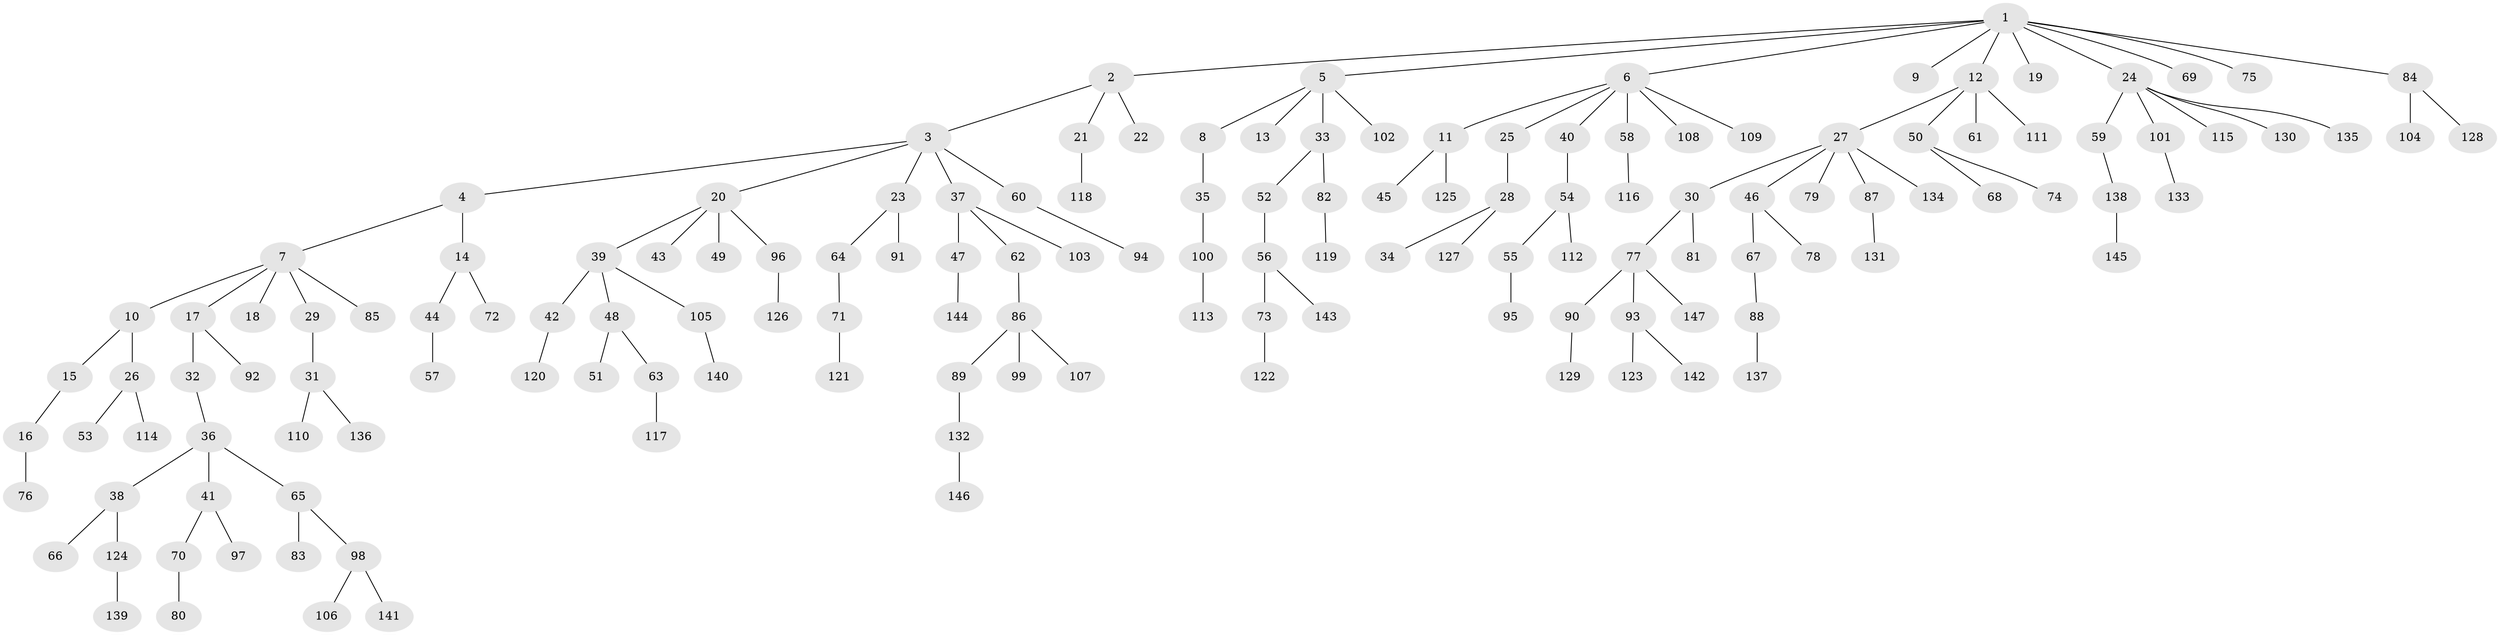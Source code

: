 // coarse degree distribution, {1: 0.6372549019607843, 2: 0.21568627450980393, 5: 0.029411764705882353, 3: 0.06862745098039216, 4: 0.0196078431372549, 10: 0.00980392156862745, 6: 0.00980392156862745, 33: 0.00980392156862745}
// Generated by graph-tools (version 1.1) at 2025/56/03/04/25 21:56:10]
// undirected, 147 vertices, 146 edges
graph export_dot {
graph [start="1"]
  node [color=gray90,style=filled];
  1;
  2;
  3;
  4;
  5;
  6;
  7;
  8;
  9;
  10;
  11;
  12;
  13;
  14;
  15;
  16;
  17;
  18;
  19;
  20;
  21;
  22;
  23;
  24;
  25;
  26;
  27;
  28;
  29;
  30;
  31;
  32;
  33;
  34;
  35;
  36;
  37;
  38;
  39;
  40;
  41;
  42;
  43;
  44;
  45;
  46;
  47;
  48;
  49;
  50;
  51;
  52;
  53;
  54;
  55;
  56;
  57;
  58;
  59;
  60;
  61;
  62;
  63;
  64;
  65;
  66;
  67;
  68;
  69;
  70;
  71;
  72;
  73;
  74;
  75;
  76;
  77;
  78;
  79;
  80;
  81;
  82;
  83;
  84;
  85;
  86;
  87;
  88;
  89;
  90;
  91;
  92;
  93;
  94;
  95;
  96;
  97;
  98;
  99;
  100;
  101;
  102;
  103;
  104;
  105;
  106;
  107;
  108;
  109;
  110;
  111;
  112;
  113;
  114;
  115;
  116;
  117;
  118;
  119;
  120;
  121;
  122;
  123;
  124;
  125;
  126;
  127;
  128;
  129;
  130;
  131;
  132;
  133;
  134;
  135;
  136;
  137;
  138;
  139;
  140;
  141;
  142;
  143;
  144;
  145;
  146;
  147;
  1 -- 2;
  1 -- 5;
  1 -- 6;
  1 -- 9;
  1 -- 12;
  1 -- 19;
  1 -- 24;
  1 -- 69;
  1 -- 75;
  1 -- 84;
  2 -- 3;
  2 -- 21;
  2 -- 22;
  3 -- 4;
  3 -- 20;
  3 -- 23;
  3 -- 37;
  3 -- 60;
  4 -- 7;
  4 -- 14;
  5 -- 8;
  5 -- 13;
  5 -- 33;
  5 -- 102;
  6 -- 11;
  6 -- 25;
  6 -- 40;
  6 -- 58;
  6 -- 108;
  6 -- 109;
  7 -- 10;
  7 -- 17;
  7 -- 18;
  7 -- 29;
  7 -- 85;
  8 -- 35;
  10 -- 15;
  10 -- 26;
  11 -- 45;
  11 -- 125;
  12 -- 27;
  12 -- 50;
  12 -- 61;
  12 -- 111;
  14 -- 44;
  14 -- 72;
  15 -- 16;
  16 -- 76;
  17 -- 32;
  17 -- 92;
  20 -- 39;
  20 -- 43;
  20 -- 49;
  20 -- 96;
  21 -- 118;
  23 -- 64;
  23 -- 91;
  24 -- 59;
  24 -- 101;
  24 -- 115;
  24 -- 130;
  24 -- 135;
  25 -- 28;
  26 -- 53;
  26 -- 114;
  27 -- 30;
  27 -- 46;
  27 -- 79;
  27 -- 87;
  27 -- 134;
  28 -- 34;
  28 -- 127;
  29 -- 31;
  30 -- 77;
  30 -- 81;
  31 -- 110;
  31 -- 136;
  32 -- 36;
  33 -- 52;
  33 -- 82;
  35 -- 100;
  36 -- 38;
  36 -- 41;
  36 -- 65;
  37 -- 47;
  37 -- 62;
  37 -- 103;
  38 -- 66;
  38 -- 124;
  39 -- 42;
  39 -- 48;
  39 -- 105;
  40 -- 54;
  41 -- 70;
  41 -- 97;
  42 -- 120;
  44 -- 57;
  46 -- 67;
  46 -- 78;
  47 -- 144;
  48 -- 51;
  48 -- 63;
  50 -- 68;
  50 -- 74;
  52 -- 56;
  54 -- 55;
  54 -- 112;
  55 -- 95;
  56 -- 73;
  56 -- 143;
  58 -- 116;
  59 -- 138;
  60 -- 94;
  62 -- 86;
  63 -- 117;
  64 -- 71;
  65 -- 83;
  65 -- 98;
  67 -- 88;
  70 -- 80;
  71 -- 121;
  73 -- 122;
  77 -- 90;
  77 -- 93;
  77 -- 147;
  82 -- 119;
  84 -- 104;
  84 -- 128;
  86 -- 89;
  86 -- 99;
  86 -- 107;
  87 -- 131;
  88 -- 137;
  89 -- 132;
  90 -- 129;
  93 -- 123;
  93 -- 142;
  96 -- 126;
  98 -- 106;
  98 -- 141;
  100 -- 113;
  101 -- 133;
  105 -- 140;
  124 -- 139;
  132 -- 146;
  138 -- 145;
}
